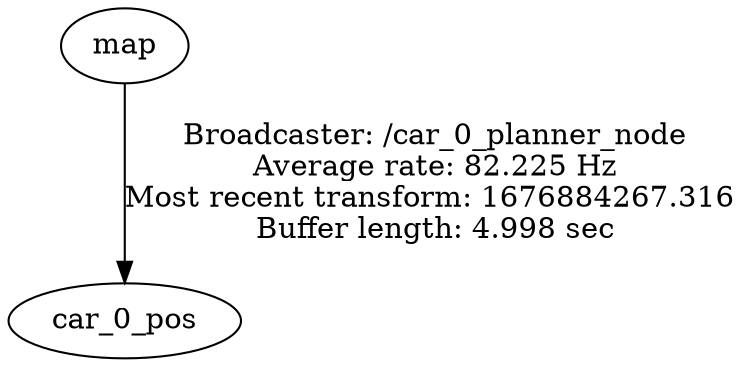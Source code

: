 digraph G {
"map" -> "car_0_pos"[label="Broadcaster: /car_0_planner_node\nAverage rate: 82.225 Hz\nMost recent transform: 1676884267.316 \nBuffer length: 4.998 sec\n"];
}